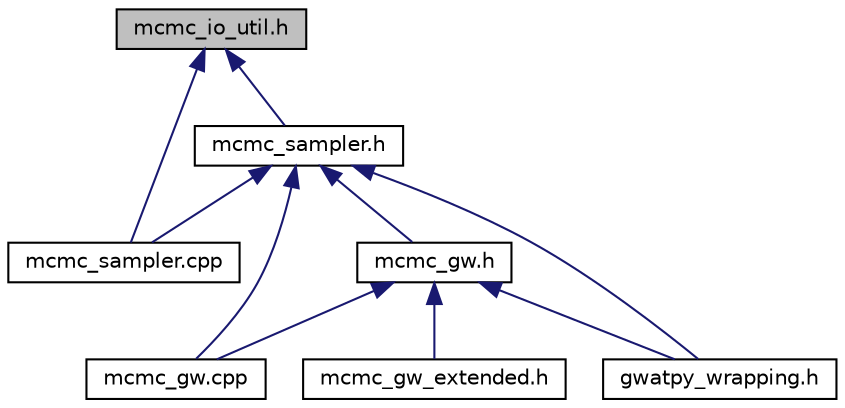 digraph "mcmc_io_util.h"
{
  edge [fontname="Helvetica",fontsize="10",labelfontname="Helvetica",labelfontsize="10"];
  node [fontname="Helvetica",fontsize="10",shape=record];
  Node5 [label="mcmc_io_util.h",height=0.2,width=0.4,color="black", fillcolor="grey75", style="filled", fontcolor="black"];
  Node5 -> Node6 [dir="back",color="midnightblue",fontsize="10",style="solid",fontname="Helvetica"];
  Node6 [label="mcmc_sampler.cpp",height=0.2,width=0.4,color="black", fillcolor="white", style="filled",URL="$d6/dd4/mcmc__sampler_8cpp.html"];
  Node5 -> Node7 [dir="back",color="midnightblue",fontsize="10",style="solid",fontname="Helvetica"];
  Node7 [label="mcmc_sampler.h",height=0.2,width=0.4,color="black", fillcolor="white", style="filled",URL="$da/d2a/mcmc__sampler_8h.html"];
  Node7 -> Node8 [dir="back",color="midnightblue",fontsize="10",style="solid",fontname="Helvetica"];
  Node8 [label="mcmc_gw.cpp",height=0.2,width=0.4,color="black", fillcolor="white", style="filled",URL="$de/dbe/mcmc__gw_8cpp.html"];
  Node7 -> Node6 [dir="back",color="midnightblue",fontsize="10",style="solid",fontname="Helvetica"];
  Node7 -> Node9 [dir="back",color="midnightblue",fontsize="10",style="solid",fontname="Helvetica"];
  Node9 [label="mcmc_gw.h",height=0.2,width=0.4,color="black", fillcolor="white", style="filled",URL="$de/d8d/mcmc__gw_8h.html"];
  Node9 -> Node8 [dir="back",color="midnightblue",fontsize="10",style="solid",fontname="Helvetica"];
  Node9 -> Node10 [dir="back",color="midnightblue",fontsize="10",style="solid",fontname="Helvetica"];
  Node10 [label="gwatpy_wrapping.h",height=0.2,width=0.4,color="black", fillcolor="white", style="filled",URL="$d4/d77/gwatpy__wrapping_8h_source.html"];
  Node9 -> Node11 [dir="back",color="midnightblue",fontsize="10",style="solid",fontname="Helvetica"];
  Node11 [label="mcmc_gw_extended.h",height=0.2,width=0.4,color="black", fillcolor="white", style="filled",URL="$d2/dc8/mcmc__gw__extended_8h_source.html"];
  Node7 -> Node10 [dir="back",color="midnightblue",fontsize="10",style="solid",fontname="Helvetica"];
}
